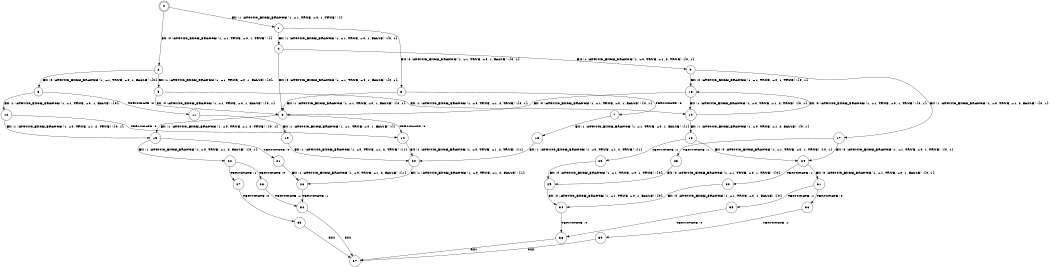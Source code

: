 digraph BCG {
size = "7, 10.5";
center = TRUE;
node [shape = circle];
0 [peripheries = 2];
0 -> 1 [label = "EX !1 !ATOMIC_EXCH_BRANCH (1, +1, TRUE, +0, 1, TRUE) !{}"];
0 -> 2 [label = "EX !0 !ATOMIC_EXCH_BRANCH (1, +1, TRUE, +0, 1, TRUE) !{}"];
1 -> 3 [label = "EX !0 !ATOMIC_EXCH_BRANCH (1, +1, TRUE, +0, 1, FALSE) !{0, 1}"];
1 -> 4 [label = "EX !1 !ATOMIC_EXCH_BRANCH (1, +1, TRUE, +0, 1, FALSE) !{0, 1}"];
2 -> 5 [label = "EX !1 !ATOMIC_EXCH_BRANCH (1, +1, TRUE, +0, 1, FALSE) !{0}"];
2 -> 6 [label = "EX !0 !ATOMIC_EXCH_BRANCH (1, +1, TRUE, +0, 1, FALSE) !{0}"];
3 -> 7 [label = "TERMINATE !0"];
3 -> 8 [label = "EX !1 !ATOMIC_EXCH_BRANCH (1, +1, TRUE, +0, 1, FALSE) !{0, 1}"];
4 -> 8 [label = "EX !0 !ATOMIC_EXCH_BRANCH (1, +1, TRUE, +0, 1, FALSE) !{0, 1}"];
4 -> 9 [label = "EX !1 !ATOMIC_EXCH_BRANCH (1, +0, TRUE, +1, 2, TRUE) !{0, 1}"];
5 -> 10 [label = "EX !1 !ATOMIC_EXCH_BRANCH (1, +0, TRUE, +1, 2, TRUE) !{0, 1}"];
5 -> 8 [label = "EX !0 !ATOMIC_EXCH_BRANCH (1, +1, TRUE, +0, 1, FALSE) !{0, 1}"];
6 -> 11 [label = "TERMINATE !0"];
6 -> 12 [label = "EX !1 !ATOMIC_EXCH_BRANCH (1, +1, TRUE, +0, 1, FALSE) !{0}"];
7 -> 13 [label = "EX !1 !ATOMIC_EXCH_BRANCH (1, +1, TRUE, +0, 1, FALSE) !{1}"];
8 -> 14 [label = "TERMINATE !0"];
8 -> 15 [label = "EX !1 !ATOMIC_EXCH_BRANCH (1, +0, TRUE, +1, 2, TRUE) !{0, 1}"];
9 -> 16 [label = "EX !0 !ATOMIC_EXCH_BRANCH (1, +1, TRUE, +0, 1, TRUE) !{0, 1}"];
9 -> 17 [label = "EX !1 !ATOMIC_EXCH_BRANCH (1, +0, TRUE, +1, 2, FALSE) !{0, 1}"];
10 -> 18 [label = "EX !1 !ATOMIC_EXCH_BRANCH (1, +0, TRUE, +1, 2, FALSE) !{0, 1}"];
10 -> 16 [label = "EX !0 !ATOMIC_EXCH_BRANCH (1, +1, TRUE, +0, 1, TRUE) !{0, 1}"];
11 -> 19 [label = "EX !1 !ATOMIC_EXCH_BRANCH (1, +1, TRUE, +0, 1, FALSE) !{}"];
12 -> 14 [label = "TERMINATE !0"];
12 -> 15 [label = "EX !1 !ATOMIC_EXCH_BRANCH (1, +0, TRUE, +1, 2, TRUE) !{0, 1}"];
13 -> 20 [label = "EX !1 !ATOMIC_EXCH_BRANCH (1, +0, TRUE, +1, 2, TRUE) !{1}"];
14 -> 20 [label = "EX !1 !ATOMIC_EXCH_BRANCH (1, +0, TRUE, +1, 2, TRUE) !{1}"];
15 -> 21 [label = "TERMINATE !0"];
15 -> 22 [label = "EX !1 !ATOMIC_EXCH_BRANCH (1, +0, TRUE, +1, 2, FALSE) !{0, 1}"];
16 -> 10 [label = "EX !1 !ATOMIC_EXCH_BRANCH (1, +0, TRUE, +1, 2, TRUE) !{0, 1}"];
16 -> 8 [label = "EX !0 !ATOMIC_EXCH_BRANCH (1, +1, TRUE, +0, 1, FALSE) !{0, 1}"];
17 -> 23 [label = "TERMINATE !1"];
17 -> 24 [label = "EX !0 !ATOMIC_EXCH_BRANCH (1, +1, TRUE, +0, 1, TRUE) !{0, 1}"];
18 -> 25 [label = "TERMINATE !1"];
18 -> 24 [label = "EX !0 !ATOMIC_EXCH_BRANCH (1, +1, TRUE, +0, 1, TRUE) !{0, 1}"];
19 -> 20 [label = "EX !1 !ATOMIC_EXCH_BRANCH (1, +0, TRUE, +1, 2, TRUE) !{1}"];
20 -> 26 [label = "EX !1 !ATOMIC_EXCH_BRANCH (1, +0, TRUE, +1, 2, FALSE) !{1}"];
21 -> 26 [label = "EX !1 !ATOMIC_EXCH_BRANCH (1, +0, TRUE, +1, 2, FALSE) !{1}"];
22 -> 27 [label = "TERMINATE !1"];
22 -> 28 [label = "TERMINATE !0"];
23 -> 29 [label = "EX !0 !ATOMIC_EXCH_BRANCH (1, +1, TRUE, +0, 1, TRUE) !{0}"];
24 -> 30 [label = "TERMINATE !1"];
24 -> 31 [label = "EX !0 !ATOMIC_EXCH_BRANCH (1, +1, TRUE, +0, 1, FALSE) !{0, 1}"];
25 -> 29 [label = "EX !0 !ATOMIC_EXCH_BRANCH (1, +1, TRUE, +0, 1, TRUE) !{0}"];
26 -> 32 [label = "TERMINATE !1"];
27 -> 33 [label = "TERMINATE !0"];
28 -> 32 [label = "TERMINATE !1"];
29 -> 34 [label = "EX !0 !ATOMIC_EXCH_BRANCH (1, +1, TRUE, +0, 1, FALSE) !{0}"];
30 -> 34 [label = "EX !0 !ATOMIC_EXCH_BRANCH (1, +1, TRUE, +0, 1, FALSE) !{0}"];
31 -> 35 [label = "TERMINATE !1"];
31 -> 36 [label = "TERMINATE !0"];
32 -> 37 [label = "exit"];
33 -> 37 [label = "exit"];
34 -> 38 [label = "TERMINATE !0"];
35 -> 38 [label = "TERMINATE !0"];
36 -> 39 [label = "TERMINATE !1"];
38 -> 37 [label = "exit"];
39 -> 37 [label = "exit"];
}
